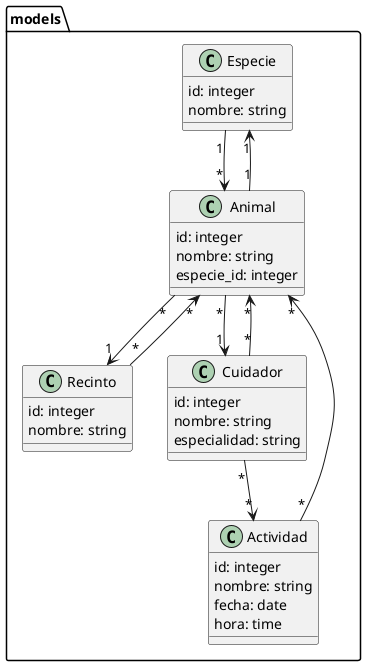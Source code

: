 @startuml

class models.Especie {
    id: integer
    nombre: string
}

class models.Animal {
    id: integer
    nombre: string
    especie_id: integer
}

class models.Recinto {
    id: integer
    nombre: string
}

class models.Cuidador {
    id: integer
    nombre: string
    especialidad: string
}

class models.Actividad {
    id: integer
    nombre: string
    fecha: date
    hora: time
}

Especie "1" --> "*" Animal 
Animal "1" --> "1" Especie 
Animal "*" --> "1" Recinto 
Recinto "*" --> "*" Animal 
Animal "*" --> "1" Cuidador 
Cuidador "*" --> "*" Animal 
Cuidador "*" --> "*" Actividad 
Actividad "*" --> "*" Animal 

@enduml
